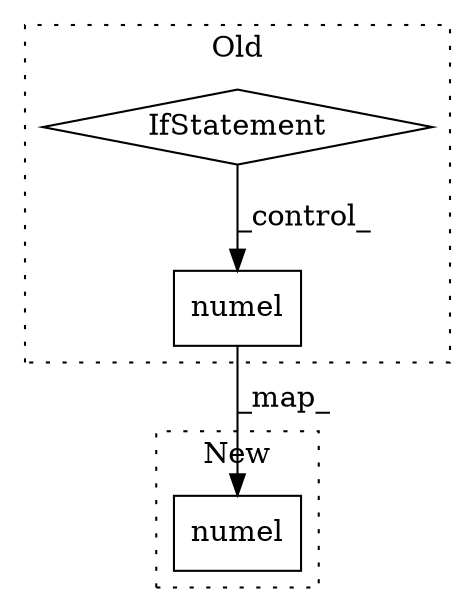 digraph G {
subgraph cluster0 {
1 [label="numel" a="32" s="6327" l="7" shape="box"];
3 [label="IfStatement" a="25" s="6404" l="21" shape="diamond"];
label = "Old";
style="dotted";
}
subgraph cluster1 {
2 [label="numel" a="32" s="6208" l="7" shape="box"];
label = "New";
style="dotted";
}
1 -> 2 [label="_map_"];
3 -> 1 [label="_control_"];
}
